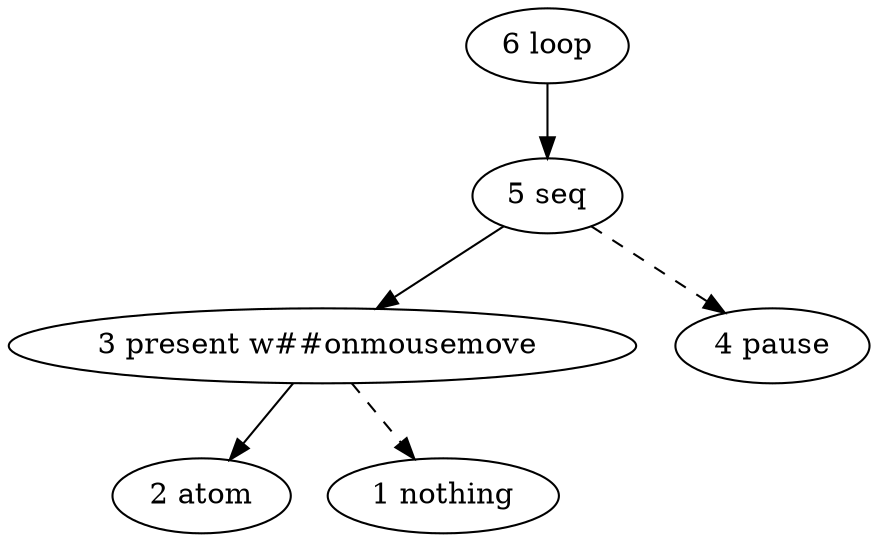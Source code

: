 digraph tagged {
  N6 [label="6 loop"];
  N6 -> N5 ;
  N5 [label="5 seq"];
  N5 -> N3 ;
  N5 -> N4 [style = dashed];
  N3 [label="3 present w##onmousemove "];
  N3 -> N2 ;
  N3 -> N1 [style = dashed];
  N2 [label="2 atom"];
  N1 [label="1 nothing"];
  N4 [label="4 pause"];
  }


